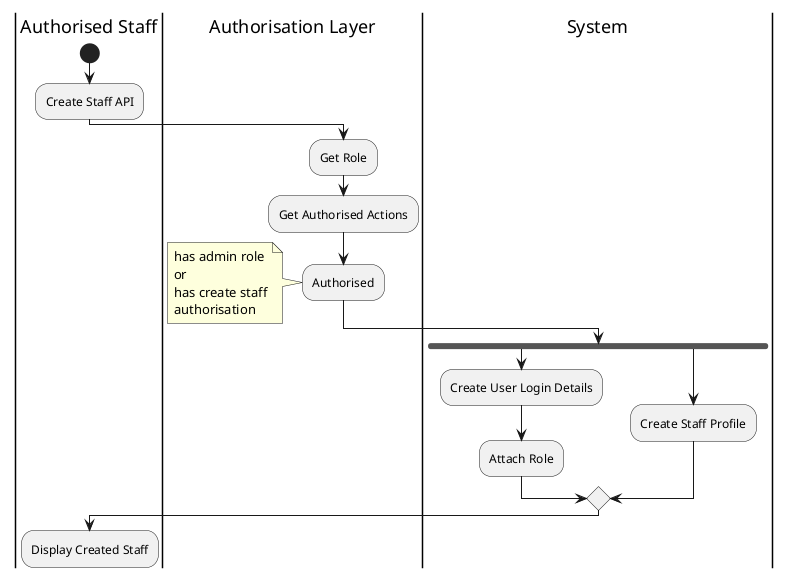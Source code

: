 @startuml
|Authorised Staff|
start
:Create Staff API;
|Authorisation Layer|
:Get Role;
:Get Authorised Actions;
:Authorised;
note left
has admin role
or
has create staff
authorisation
end note
|System|
fork
:Create User Login Details;
:Attach Role;
fork again
:Create Staff Profile;
end merge
|Authorised Staff|
:Display Created Staff;
@enduml
